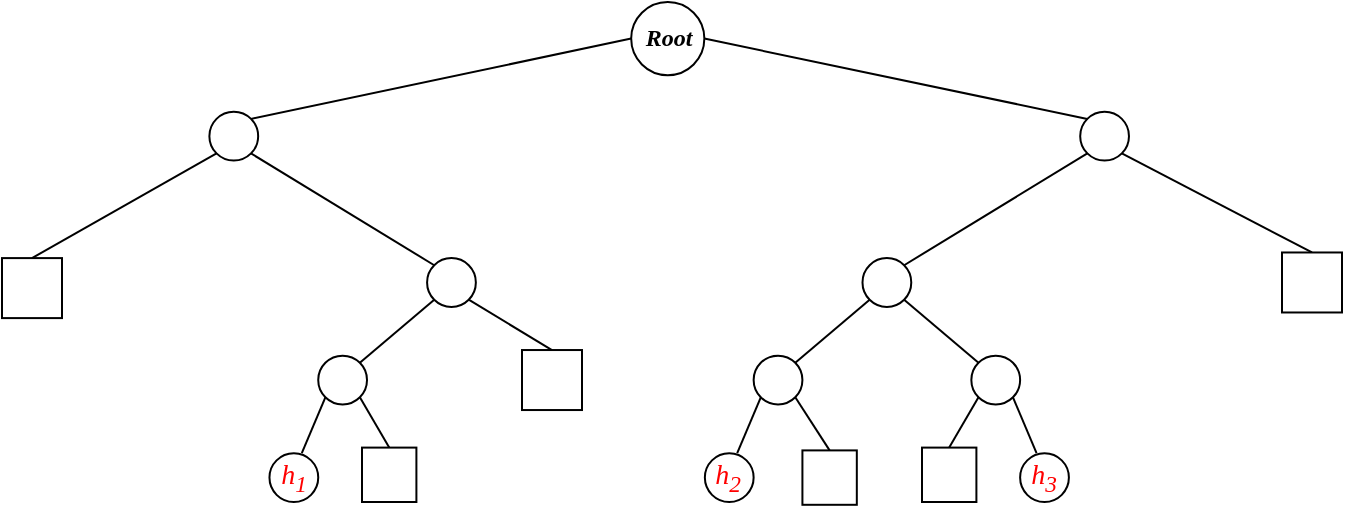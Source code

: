 <mxfile version="26.2.1">
  <diagram name="Pagina-1" id="v6M8ZPhtxuW99EZix-zI">
    <mxGraphModel dx="952" dy="495" grid="1" gridSize="10" guides="1" tooltips="1" connect="1" arrows="1" fold="1" page="1" pageScale="1" pageWidth="2339" pageHeight="3300" math="0" shadow="0">
      <root>
        <mxCell id="0" />
        <mxCell id="1" parent="0" />
        <mxCell id="QAOYr1ulR3-r6LiMrWjO-1" value="&lt;font face=&quot;Comic Sans MS&quot;&gt;&lt;b&gt;&lt;i&gt;Root&lt;/i&gt;&lt;/b&gt;&lt;/font&gt;" style="ellipse;whiteSpace=wrap;html=1;aspect=fixed;" vertex="1" parent="1">
          <mxGeometry x="654.59" y="10" width="36.585" height="36.585" as="geometry" />
        </mxCell>
        <mxCell id="QAOYr1ulR3-r6LiMrWjO-2" value="" style="ellipse;whiteSpace=wrap;html=1;aspect=fixed;" vertex="1" parent="1">
          <mxGeometry x="443.689" y="64.878" width="24.39" height="24.39" as="geometry" />
        </mxCell>
        <mxCell id="QAOYr1ulR3-r6LiMrWjO-3" value="" style="ellipse;whiteSpace=wrap;html=1;aspect=fixed;" vertex="1" parent="1">
          <mxGeometry x="879.098" y="64.878" width="24.39" height="24.39" as="geometry" />
        </mxCell>
        <mxCell id="QAOYr1ulR3-r6LiMrWjO-5" value="" style="ellipse;whiteSpace=wrap;html=1;aspect=fixed;" vertex="1" parent="1">
          <mxGeometry x="552.541" y="138.049" width="24.39" height="24.39" as="geometry" />
        </mxCell>
        <mxCell id="QAOYr1ulR3-r6LiMrWjO-6" value="" style="ellipse;whiteSpace=wrap;html=1;aspect=fixed;" vertex="1" parent="1">
          <mxGeometry x="770.246" y="138.049" width="24.39" height="24.39" as="geometry" />
        </mxCell>
        <mxCell id="QAOYr1ulR3-r6LiMrWjO-10" value="" style="ellipse;whiteSpace=wrap;html=1;aspect=fixed;" vertex="1" parent="1">
          <mxGeometry x="498.115" y="186.829" width="24.39" height="24.39" as="geometry" />
        </mxCell>
        <mxCell id="QAOYr1ulR3-r6LiMrWjO-12" value="" style="ellipse;whiteSpace=wrap;html=1;aspect=fixed;" vertex="1" parent="1">
          <mxGeometry x="715.82" y="186.829" width="24.39" height="24.39" as="geometry" />
        </mxCell>
        <mxCell id="QAOYr1ulR3-r6LiMrWjO-13" value="" style="ellipse;whiteSpace=wrap;html=1;aspect=fixed;" vertex="1" parent="1">
          <mxGeometry x="824.672" y="186.829" width="24.39" height="24.39" as="geometry" />
        </mxCell>
        <mxCell id="QAOYr1ulR3-r6LiMrWjO-29" value="" style="endArrow=none;html=1;rounded=0;entryX=0;entryY=0.5;entryDx=0;entryDy=0;exitX=1;exitY=0;exitDx=0;exitDy=0;" edge="1" parent="1" source="QAOYr1ulR3-r6LiMrWjO-2" target="QAOYr1ulR3-r6LiMrWjO-1">
          <mxGeometry width="50" height="50" relative="1" as="geometry">
            <mxPoint x="668.197" y="217.317" as="sourcePoint" />
            <mxPoint x="702.213" y="186.829" as="targetPoint" />
          </mxGeometry>
        </mxCell>
        <mxCell id="QAOYr1ulR3-r6LiMrWjO-30" value="" style="endArrow=none;html=1;rounded=0;entryX=1;entryY=0.5;entryDx=0;entryDy=0;exitX=0;exitY=0;exitDx=0;exitDy=0;" edge="1" parent="1" source="QAOYr1ulR3-r6LiMrWjO-3" target="QAOYr1ulR3-r6LiMrWjO-1">
          <mxGeometry width="50" height="50" relative="1" as="geometry">
            <mxPoint x="668.197" y="217.317" as="sourcePoint" />
            <mxPoint x="702.213" y="186.829" as="targetPoint" />
          </mxGeometry>
        </mxCell>
        <mxCell id="QAOYr1ulR3-r6LiMrWjO-31" value="" style="endArrow=none;html=1;rounded=0;entryX=0;entryY=1;entryDx=0;entryDy=0;exitX=0.5;exitY=0;exitDx=0;exitDy=0;" edge="1" parent="1" source="QAOYr1ulR3-r6LiMrWjO-63" target="QAOYr1ulR3-r6LiMrWjO-2">
          <mxGeometry width="50" height="50" relative="1" as="geometry">
            <mxPoint x="355.654" y="141.621" as="sourcePoint" />
            <mxPoint x="702.213" y="186.829" as="targetPoint" />
          </mxGeometry>
        </mxCell>
        <mxCell id="QAOYr1ulR3-r6LiMrWjO-32" value="" style="endArrow=none;html=1;rounded=0;entryX=1;entryY=1;entryDx=0;entryDy=0;exitX=0;exitY=0;exitDx=0;exitDy=0;" edge="1" parent="1" source="QAOYr1ulR3-r6LiMrWjO-5" target="QAOYr1ulR3-r6LiMrWjO-2">
          <mxGeometry width="50" height="50" relative="1" as="geometry">
            <mxPoint x="668.197" y="217.317" as="sourcePoint" />
            <mxPoint x="702.213" y="186.829" as="targetPoint" />
          </mxGeometry>
        </mxCell>
        <mxCell id="QAOYr1ulR3-r6LiMrWjO-33" value="" style="endArrow=none;html=1;rounded=0;entryX=0;entryY=1;entryDx=0;entryDy=0;exitX=1;exitY=0;exitDx=0;exitDy=0;" edge="1" parent="1" source="QAOYr1ulR3-r6LiMrWjO-6" target="QAOYr1ulR3-r6LiMrWjO-3">
          <mxGeometry width="50" height="50" relative="1" as="geometry">
            <mxPoint x="668.197" y="217.317" as="sourcePoint" />
            <mxPoint x="702.213" y="186.829" as="targetPoint" />
          </mxGeometry>
        </mxCell>
        <mxCell id="QAOYr1ulR3-r6LiMrWjO-34" value="" style="endArrow=none;html=1;rounded=0;entryX=1;entryY=1;entryDx=0;entryDy=0;exitX=0.5;exitY=0;exitDx=0;exitDy=0;" edge="1" parent="1" source="QAOYr1ulR3-r6LiMrWjO-66" target="QAOYr1ulR3-r6LiMrWjO-3">
          <mxGeometry width="50" height="50" relative="1" as="geometry">
            <mxPoint x="991.523" y="141.621" as="sourcePoint" />
            <mxPoint x="702.213" y="186.829" as="targetPoint" />
          </mxGeometry>
        </mxCell>
        <mxCell id="QAOYr1ulR3-r6LiMrWjO-35" value="" style="endArrow=none;html=1;rounded=0;entryX=1;entryY=1;entryDx=0;entryDy=0;exitX=0.5;exitY=0;exitDx=0;exitDy=0;" edge="1" parent="1" source="QAOYr1ulR3-r6LiMrWjO-65" target="QAOYr1ulR3-r6LiMrWjO-5">
          <mxGeometry width="50" height="50" relative="1" as="geometry">
            <mxPoint x="610.539" y="190.401" as="sourcePoint" />
            <mxPoint x="702.213" y="186.829" as="targetPoint" />
          </mxGeometry>
        </mxCell>
        <mxCell id="QAOYr1ulR3-r6LiMrWjO-36" value="" style="endArrow=none;html=1;rounded=0;entryX=0;entryY=1;entryDx=0;entryDy=0;exitX=1;exitY=0;exitDx=0;exitDy=0;" edge="1" parent="1" source="QAOYr1ulR3-r6LiMrWjO-10" target="QAOYr1ulR3-r6LiMrWjO-5">
          <mxGeometry width="50" height="50" relative="1" as="geometry">
            <mxPoint x="668.197" y="217.317" as="sourcePoint" />
            <mxPoint x="702.213" y="186.829" as="targetPoint" />
          </mxGeometry>
        </mxCell>
        <mxCell id="QAOYr1ulR3-r6LiMrWjO-39" value="" style="endArrow=none;html=1;rounded=0;entryX=0;entryY=1;entryDx=0;entryDy=0;exitX=1;exitY=0;exitDx=0;exitDy=0;" edge="1" parent="1" source="QAOYr1ulR3-r6LiMrWjO-12" target="QAOYr1ulR3-r6LiMrWjO-6">
          <mxGeometry width="50" height="50" relative="1" as="geometry">
            <mxPoint x="668.197" y="217.317" as="sourcePoint" />
            <mxPoint x="702.213" y="186.829" as="targetPoint" />
          </mxGeometry>
        </mxCell>
        <mxCell id="QAOYr1ulR3-r6LiMrWjO-40" value="" style="endArrow=none;html=1;rounded=0;entryX=1;entryY=1;entryDx=0;entryDy=0;exitX=0;exitY=0;exitDx=0;exitDy=0;" edge="1" parent="1" source="QAOYr1ulR3-r6LiMrWjO-13" target="QAOYr1ulR3-r6LiMrWjO-6">
          <mxGeometry width="50" height="50" relative="1" as="geometry">
            <mxPoint x="668.197" y="217.317" as="sourcePoint" />
            <mxPoint x="702.213" y="186.829" as="targetPoint" />
          </mxGeometry>
        </mxCell>
        <mxCell id="QAOYr1ulR3-r6LiMrWjO-47" value="" style="endArrow=none;html=1;rounded=0;entryX=1;entryY=1;entryDx=0;entryDy=0;exitX=0.5;exitY=0;exitDx=0;exitDy=0;" edge="1" parent="1" target="QAOYr1ulR3-r6LiMrWjO-13">
          <mxGeometry width="50" height="50" relative="1" as="geometry">
            <mxPoint x="857.277" y="235.61" as="sourcePoint" />
            <mxPoint x="1032.852" y="195.366" as="targetPoint" />
          </mxGeometry>
        </mxCell>
        <mxCell id="QAOYr1ulR3-r6LiMrWjO-48" value="" style="endArrow=none;html=1;rounded=0;entryX=0;entryY=1;entryDx=0;entryDy=0;exitX=0.5;exitY=0;exitDx=0;exitDy=0;" edge="1" parent="1" source="QAOYr1ulR3-r6LiMrWjO-68" target="QAOYr1ulR3-r6LiMrWjO-13">
          <mxGeometry width="50" height="50" relative="1" as="geometry">
            <mxPoint x="810" y="220" as="sourcePoint" />
            <mxPoint x="1039.656" y="201.463" as="targetPoint" />
          </mxGeometry>
        </mxCell>
        <mxCell id="QAOYr1ulR3-r6LiMrWjO-49" value="" style="endArrow=none;html=1;rounded=0;entryX=1;entryY=1;entryDx=0;entryDy=0;exitX=0.5;exitY=0;exitDx=0;exitDy=0;" edge="1" parent="1" source="QAOYr1ulR3-r6LiMrWjO-67" target="QAOYr1ulR3-r6LiMrWjO-12">
          <mxGeometry width="50" height="50" relative="1" as="geometry">
            <mxPoint x="748.425" y="235.61" as="sourcePoint" />
            <mxPoint x="835.557" y="213.659" as="targetPoint" />
          </mxGeometry>
        </mxCell>
        <mxCell id="QAOYr1ulR3-r6LiMrWjO-50" value="" style="endArrow=none;html=1;rounded=0;entryX=0;entryY=1;entryDx=0;entryDy=0;exitX=0.5;exitY=0;exitDx=0;exitDy=0;" edge="1" parent="1" target="QAOYr1ulR3-r6LiMrWjO-12">
          <mxGeometry width="50" height="50" relative="1" as="geometry">
            <mxPoint x="707.605" y="235.61" as="sourcePoint" />
            <mxPoint x="842.361" y="219.756" as="targetPoint" />
          </mxGeometry>
        </mxCell>
        <mxCell id="QAOYr1ulR3-r6LiMrWjO-53" value="" style="endArrow=none;html=1;rounded=0;entryX=1;entryY=1;entryDx=0;entryDy=0;exitX=0.5;exitY=0;exitDx=0;exitDy=0;" edge="1" parent="1" source="QAOYr1ulR3-r6LiMrWjO-64" target="QAOYr1ulR3-r6LiMrWjO-10">
          <mxGeometry width="50" height="50" relative="1" as="geometry">
            <mxPoint x="531" y="220" as="sourcePoint" />
            <mxPoint x="617.852" y="213.659" as="targetPoint" />
          </mxGeometry>
        </mxCell>
        <mxCell id="QAOYr1ulR3-r6LiMrWjO-54" value="" style="endArrow=none;html=1;rounded=0;entryX=0;entryY=1;entryDx=0;entryDy=0;exitX=0.5;exitY=0;exitDx=0;exitDy=0;" edge="1" parent="1" target="QAOYr1ulR3-r6LiMrWjO-10">
          <mxGeometry width="50" height="50" relative="1" as="geometry">
            <mxPoint x="489.9" y="235.61" as="sourcePoint" />
            <mxPoint x="624.656" y="219.756" as="targetPoint" />
          </mxGeometry>
        </mxCell>
        <mxCell id="QAOYr1ulR3-r6LiMrWjO-59" value="h&lt;span&gt;&lt;sub&gt;2&lt;/sub&gt;&lt;/span&gt;" style="ellipse;whiteSpace=wrap;html=1;aspect=fixed;fontFamily=Comic Sans MS;fontSize=14;fontStyle=2;fontColor=#FF0000;" vertex="1" parent="1">
          <mxGeometry x="691.43" y="235.61" width="24.39" height="24.39" as="geometry" />
        </mxCell>
        <mxCell id="QAOYr1ulR3-r6LiMrWjO-60" value="h&lt;span&gt;&lt;sub&gt;3&lt;/sub&gt;&lt;/span&gt;" style="ellipse;whiteSpace=wrap;html=1;aspect=fixed;fontFamily=Comic Sans MS;fontSize=14;fontStyle=2;fontColor=#FF0000;" vertex="1" parent="1">
          <mxGeometry x="849.06" y="235.61" width="24.39" height="24.39" as="geometry" />
        </mxCell>
        <mxCell id="QAOYr1ulR3-r6LiMrWjO-61" value="h&lt;span&gt;&lt;sub&gt;1&lt;/sub&gt;&lt;/span&gt;" style="ellipse;whiteSpace=wrap;html=1;aspect=fixed;fontFamily=Comic Sans MS;fontSize=14;fontStyle=2;fontColor=#FF0000;" vertex="1" parent="1">
          <mxGeometry x="473.73" y="235.61" width="24.39" height="24.39" as="geometry" />
        </mxCell>
        <mxCell id="QAOYr1ulR3-r6LiMrWjO-63" value="" style="whiteSpace=wrap;html=1;aspect=fixed;" vertex="1" parent="1">
          <mxGeometry x="340" y="138.05" width="30" height="30" as="geometry" />
        </mxCell>
        <mxCell id="QAOYr1ulR3-r6LiMrWjO-64" value="" style="whiteSpace=wrap;html=1;aspect=fixed;" vertex="1" parent="1">
          <mxGeometry x="520" y="232.8" width="27.2" height="27.2" as="geometry" />
        </mxCell>
        <mxCell id="QAOYr1ulR3-r6LiMrWjO-65" value="" style="whiteSpace=wrap;html=1;aspect=fixed;" vertex="1" parent="1">
          <mxGeometry x="600" y="184.02" width="30" height="30" as="geometry" />
        </mxCell>
        <mxCell id="QAOYr1ulR3-r6LiMrWjO-66" value="" style="whiteSpace=wrap;html=1;aspect=fixed;" vertex="1" parent="1">
          <mxGeometry x="980" y="135.24" width="30" height="30" as="geometry" />
        </mxCell>
        <mxCell id="QAOYr1ulR3-r6LiMrWjO-67" value="" style="whiteSpace=wrap;html=1;aspect=fixed;" vertex="1" parent="1">
          <mxGeometry x="740.21" y="234.2" width="27.2" height="27.2" as="geometry" />
        </mxCell>
        <mxCell id="QAOYr1ulR3-r6LiMrWjO-68" value="" style="whiteSpace=wrap;html=1;aspect=fixed;" vertex="1" parent="1">
          <mxGeometry x="800" y="232.8" width="27.2" height="27.2" as="geometry" />
        </mxCell>
      </root>
    </mxGraphModel>
  </diagram>
</mxfile>
